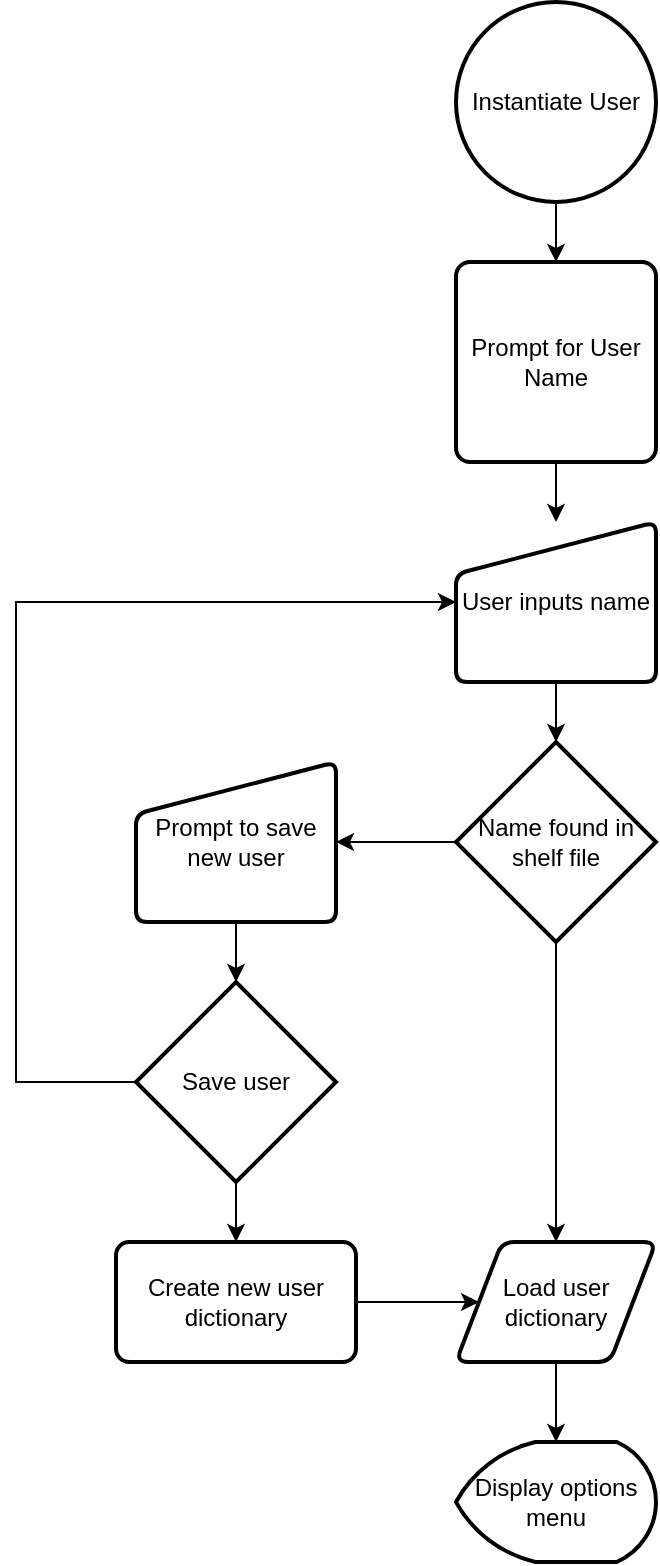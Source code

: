 <mxfile version="17.4.5" type="github"><diagram id="RBBcg_cr1fbM_XXkHTEj" name="Page-1"><mxGraphModel dx="269" dy="1629" grid="1" gridSize="10" guides="1" tooltips="1" connect="1" arrows="1" fold="1" page="1" pageScale="1" pageWidth="850" pageHeight="1100" math="0" shadow="0"><root><mxCell id="0"/><mxCell id="1" parent="0"/><mxCell id="vY44hqzx6gInwfD-E3wu-4" value="" style="edgeStyle=orthogonalEdgeStyle;rounded=0;orthogonalLoop=1;jettySize=auto;html=1;" edge="1" parent="1" source="vY44hqzx6gInwfD-E3wu-1" target="vY44hqzx6gInwfD-E3wu-2"><mxGeometry relative="1" as="geometry"/></mxCell><mxCell id="vY44hqzx6gInwfD-E3wu-1" value="Instantiate User" style="strokeWidth=2;html=1;shape=mxgraph.flowchart.start_2;whiteSpace=wrap;" vertex="1" parent="1"><mxGeometry x="360" y="-1070" width="100" height="100" as="geometry"/></mxCell><mxCell id="vY44hqzx6gInwfD-E3wu-10" value="" style="edgeStyle=orthogonalEdgeStyle;rounded=0;orthogonalLoop=1;jettySize=auto;html=1;" edge="1" parent="1" source="vY44hqzx6gInwfD-E3wu-2" target="vY44hqzx6gInwfD-E3wu-5"><mxGeometry relative="1" as="geometry"/></mxCell><mxCell id="vY44hqzx6gInwfD-E3wu-2" value="Prompt for User Name" style="rounded=1;whiteSpace=wrap;html=1;absoluteArcSize=1;arcSize=14;strokeWidth=2;" vertex="1" parent="1"><mxGeometry x="360" y="-940" width="100" height="100" as="geometry"/></mxCell><mxCell id="vY44hqzx6gInwfD-E3wu-9" value="" style="edgeStyle=orthogonalEdgeStyle;rounded=0;orthogonalLoop=1;jettySize=auto;html=1;" edge="1" parent="1" source="vY44hqzx6gInwfD-E3wu-5" target="vY44hqzx6gInwfD-E3wu-6"><mxGeometry relative="1" as="geometry"/></mxCell><mxCell id="vY44hqzx6gInwfD-E3wu-5" value="User inputs name" style="html=1;strokeWidth=2;shape=manualInput;whiteSpace=wrap;rounded=1;size=26;arcSize=11;" vertex="1" parent="1"><mxGeometry x="360" y="-810" width="100" height="80" as="geometry"/></mxCell><mxCell id="vY44hqzx6gInwfD-E3wu-12" value="" style="edgeStyle=orthogonalEdgeStyle;rounded=0;orthogonalLoop=1;jettySize=auto;html=1;" edge="1" parent="1" source="vY44hqzx6gInwfD-E3wu-6" target="vY44hqzx6gInwfD-E3wu-11"><mxGeometry relative="1" as="geometry"/></mxCell><mxCell id="vY44hqzx6gInwfD-E3wu-27" value="" style="edgeStyle=orthogonalEdgeStyle;rounded=0;orthogonalLoop=1;jettySize=auto;html=1;" edge="1" parent="1" source="vY44hqzx6gInwfD-E3wu-6" target="vY44hqzx6gInwfD-E3wu-26"><mxGeometry relative="1" as="geometry"/></mxCell><mxCell id="vY44hqzx6gInwfD-E3wu-6" value="Name found in shelf file" style="strokeWidth=2;html=1;shape=mxgraph.flowchart.decision;whiteSpace=wrap;" vertex="1" parent="1"><mxGeometry x="360" y="-700" width="100" height="100" as="geometry"/></mxCell><mxCell id="vY44hqzx6gInwfD-E3wu-34" value="" style="edgeStyle=orthogonalEdgeStyle;rounded=0;orthogonalLoop=1;jettySize=auto;html=1;" edge="1" parent="1" source="vY44hqzx6gInwfD-E3wu-11" target="vY44hqzx6gInwfD-E3wu-31"><mxGeometry relative="1" as="geometry"/></mxCell><mxCell id="vY44hqzx6gInwfD-E3wu-11" value="Prompt to save new user" style="html=1;strokeWidth=2;shape=manualInput;whiteSpace=wrap;rounded=1;size=26;arcSize=11;" vertex="1" parent="1"><mxGeometry x="200" y="-690" width="100" height="80" as="geometry"/></mxCell><mxCell id="vY44hqzx6gInwfD-E3wu-28" value="" style="edgeStyle=orthogonalEdgeStyle;rounded=0;orthogonalLoop=1;jettySize=auto;html=1;" edge="1" parent="1" source="vY44hqzx6gInwfD-E3wu-17" target="vY44hqzx6gInwfD-E3wu-26"><mxGeometry relative="1" as="geometry"/></mxCell><mxCell id="vY44hqzx6gInwfD-E3wu-17" value="Create new user dictionary" style="whiteSpace=wrap;html=1;strokeWidth=2;rounded=1;arcSize=11;" vertex="1" parent="1"><mxGeometry x="190" y="-450" width="120" height="60" as="geometry"/></mxCell><mxCell id="vY44hqzx6gInwfD-E3wu-30" value="" style="edgeStyle=orthogonalEdgeStyle;rounded=0;orthogonalLoop=1;jettySize=auto;html=1;" edge="1" parent="1" source="vY44hqzx6gInwfD-E3wu-26" target="vY44hqzx6gInwfD-E3wu-29"><mxGeometry relative="1" as="geometry"/></mxCell><mxCell id="vY44hqzx6gInwfD-E3wu-26" value="Load user dictionary" style="shape=parallelogram;html=1;strokeWidth=2;perimeter=parallelogramPerimeter;whiteSpace=wrap;rounded=1;arcSize=12;size=0.23;" vertex="1" parent="1"><mxGeometry x="360" y="-450" width="100" height="60" as="geometry"/></mxCell><mxCell id="vY44hqzx6gInwfD-E3wu-29" value="Display options menu" style="strokeWidth=2;html=1;shape=mxgraph.flowchart.display;whiteSpace=wrap;" vertex="1" parent="1"><mxGeometry x="360" y="-350" width="100" height="60" as="geometry"/></mxCell><mxCell id="vY44hqzx6gInwfD-E3wu-35" value="" style="edgeStyle=orthogonalEdgeStyle;rounded=0;orthogonalLoop=1;jettySize=auto;html=1;" edge="1" parent="1" source="vY44hqzx6gInwfD-E3wu-31" target="vY44hqzx6gInwfD-E3wu-17"><mxGeometry relative="1" as="geometry"/></mxCell><mxCell id="vY44hqzx6gInwfD-E3wu-36" style="edgeStyle=orthogonalEdgeStyle;rounded=0;orthogonalLoop=1;jettySize=auto;html=1;entryX=0;entryY=0.5;entryDx=0;entryDy=0;" edge="1" parent="1" source="vY44hqzx6gInwfD-E3wu-31" target="vY44hqzx6gInwfD-E3wu-5"><mxGeometry relative="1" as="geometry"><Array as="points"><mxPoint x="140" y="-530"/><mxPoint x="140" y="-770"/></Array></mxGeometry></mxCell><mxCell id="vY44hqzx6gInwfD-E3wu-31" value="Save user" style="strokeWidth=2;html=1;shape=mxgraph.flowchart.decision;whiteSpace=wrap;" vertex="1" parent="1"><mxGeometry x="200" y="-580" width="100" height="100" as="geometry"/></mxCell></root></mxGraphModel></diagram></mxfile>